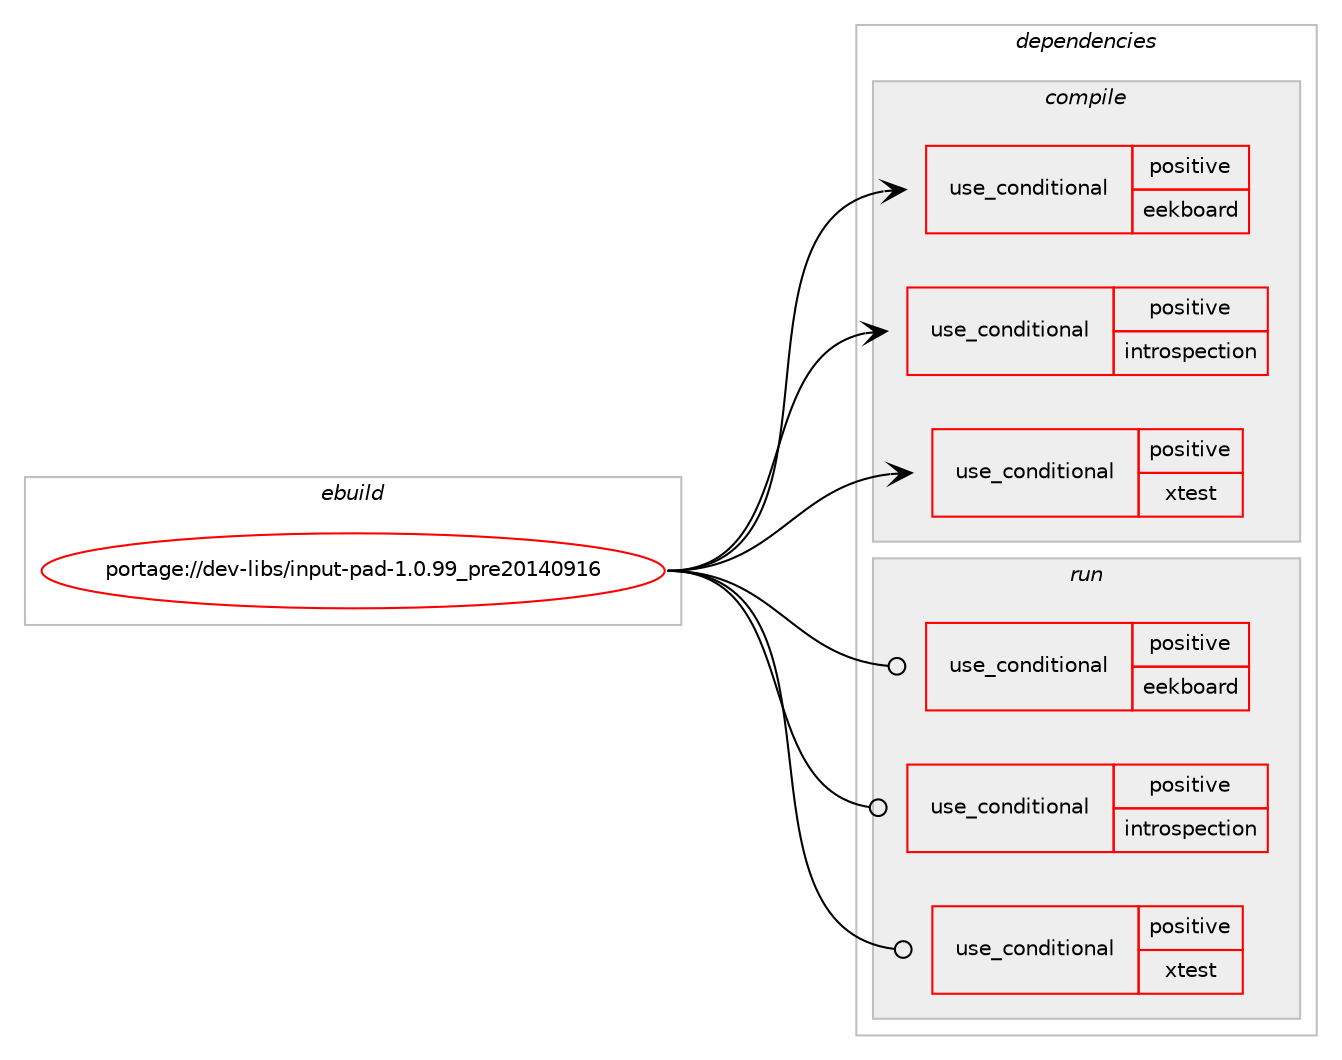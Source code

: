 digraph prolog {

# *************
# Graph options
# *************

newrank=true;
concentrate=true;
compound=true;
graph [rankdir=LR,fontname=Helvetica,fontsize=10,ranksep=1.5];#, ranksep=2.5, nodesep=0.2];
edge  [arrowhead=vee];
node  [fontname=Helvetica,fontsize=10];

# **********
# The ebuild
# **********

subgraph cluster_leftcol {
color=gray;
rank=same;
label=<<i>ebuild</i>>;
id [label="portage://dev-libs/input-pad-1.0.99_pre20140916", color=red, width=4, href="../dev-libs/input-pad-1.0.99_pre20140916.svg"];
}

# ****************
# The dependencies
# ****************

subgraph cluster_midcol {
color=gray;
label=<<i>dependencies</i>>;
subgraph cluster_compile {
fillcolor="#eeeeee";
style=filled;
label=<<i>compile</i>>;
subgraph cond25713 {
dependency54956 [label=<<TABLE BORDER="0" CELLBORDER="1" CELLSPACING="0" CELLPADDING="4"><TR><TD ROWSPAN="3" CELLPADDING="10">use_conditional</TD></TR><TR><TD>positive</TD></TR><TR><TD>eekboard</TD></TR></TABLE>>, shape=none, color=red];
# *** BEGIN UNKNOWN DEPENDENCY TYPE (TODO) ***
# dependency54956 -> package_dependency(portage://dev-libs/input-pad-1.0.99_pre20140916,install,no,dev-libs,eekboard,none,[,,],[],[])
# *** END UNKNOWN DEPENDENCY TYPE (TODO) ***

}
id:e -> dependency54956:w [weight=20,style="solid",arrowhead="vee"];
subgraph cond25714 {
dependency54957 [label=<<TABLE BORDER="0" CELLBORDER="1" CELLSPACING="0" CELLPADDING="4"><TR><TD ROWSPAN="3" CELLPADDING="10">use_conditional</TD></TR><TR><TD>positive</TD></TR><TR><TD>introspection</TD></TR></TABLE>>, shape=none, color=red];
# *** BEGIN UNKNOWN DEPENDENCY TYPE (TODO) ***
# dependency54957 -> package_dependency(portage://dev-libs/input-pad-1.0.99_pre20140916,install,no,dev-libs,gobject-introspection,none,[,,],[],[])
# *** END UNKNOWN DEPENDENCY TYPE (TODO) ***

}
id:e -> dependency54957:w [weight=20,style="solid",arrowhead="vee"];
subgraph cond25715 {
dependency54958 [label=<<TABLE BORDER="0" CELLBORDER="1" CELLSPACING="0" CELLPADDING="4"><TR><TD ROWSPAN="3" CELLPADDING="10">use_conditional</TD></TR><TR><TD>positive</TD></TR><TR><TD>xtest</TD></TR></TABLE>>, shape=none, color=red];
# *** BEGIN UNKNOWN DEPENDENCY TYPE (TODO) ***
# dependency54958 -> package_dependency(portage://dev-libs/input-pad-1.0.99_pre20140916,install,no,x11-libs,libXtst,none,[,,],[],[])
# *** END UNKNOWN DEPENDENCY TYPE (TODO) ***

}
id:e -> dependency54958:w [weight=20,style="solid",arrowhead="vee"];
# *** BEGIN UNKNOWN DEPENDENCY TYPE (TODO) ***
# id -> package_dependency(portage://dev-libs/input-pad-1.0.99_pre20140916,install,no,dev-libs,glib,none,[,,],[slot(2)],[])
# *** END UNKNOWN DEPENDENCY TYPE (TODO) ***

# *** BEGIN UNKNOWN DEPENDENCY TYPE (TODO) ***
# id -> package_dependency(portage://dev-libs/input-pad-1.0.99_pre20140916,install,no,dev-libs,libxml2,none,[,,],[],[])
# *** END UNKNOWN DEPENDENCY TYPE (TODO) ***

# *** BEGIN UNKNOWN DEPENDENCY TYPE (TODO) ***
# id -> package_dependency(portage://dev-libs/input-pad-1.0.99_pre20140916,install,no,virtual,libintl,none,[,,],[],[])
# *** END UNKNOWN DEPENDENCY TYPE (TODO) ***

# *** BEGIN UNKNOWN DEPENDENCY TYPE (TODO) ***
# id -> package_dependency(portage://dev-libs/input-pad-1.0.99_pre20140916,install,no,x11-libs,gtk+,none,[,,],[slot(3)],[])
# *** END UNKNOWN DEPENDENCY TYPE (TODO) ***

# *** BEGIN UNKNOWN DEPENDENCY TYPE (TODO) ***
# id -> package_dependency(portage://dev-libs/input-pad-1.0.99_pre20140916,install,no,x11-libs,libX11,none,[,,],[],[])
# *** END UNKNOWN DEPENDENCY TYPE (TODO) ***

# *** BEGIN UNKNOWN DEPENDENCY TYPE (TODO) ***
# id -> package_dependency(portage://dev-libs/input-pad-1.0.99_pre20140916,install,no,x11-libs,libxkbfile,none,[,,],[],[])
# *** END UNKNOWN DEPENDENCY TYPE (TODO) ***

# *** BEGIN UNKNOWN DEPENDENCY TYPE (TODO) ***
# id -> package_dependency(portage://dev-libs/input-pad-1.0.99_pre20140916,install,no,x11-libs,libxklavier,none,[,,],[],[])
# *** END UNKNOWN DEPENDENCY TYPE (TODO) ***

}
subgraph cluster_compileandrun {
fillcolor="#eeeeee";
style=filled;
label=<<i>compile and run</i>>;
}
subgraph cluster_run {
fillcolor="#eeeeee";
style=filled;
label=<<i>run</i>>;
subgraph cond25716 {
dependency54959 [label=<<TABLE BORDER="0" CELLBORDER="1" CELLSPACING="0" CELLPADDING="4"><TR><TD ROWSPAN="3" CELLPADDING="10">use_conditional</TD></TR><TR><TD>positive</TD></TR><TR><TD>eekboard</TD></TR></TABLE>>, shape=none, color=red];
# *** BEGIN UNKNOWN DEPENDENCY TYPE (TODO) ***
# dependency54959 -> package_dependency(portage://dev-libs/input-pad-1.0.99_pre20140916,run,no,dev-libs,eekboard,none,[,,],[],[])
# *** END UNKNOWN DEPENDENCY TYPE (TODO) ***

}
id:e -> dependency54959:w [weight=20,style="solid",arrowhead="odot"];
subgraph cond25717 {
dependency54960 [label=<<TABLE BORDER="0" CELLBORDER="1" CELLSPACING="0" CELLPADDING="4"><TR><TD ROWSPAN="3" CELLPADDING="10">use_conditional</TD></TR><TR><TD>positive</TD></TR><TR><TD>introspection</TD></TR></TABLE>>, shape=none, color=red];
# *** BEGIN UNKNOWN DEPENDENCY TYPE (TODO) ***
# dependency54960 -> package_dependency(portage://dev-libs/input-pad-1.0.99_pre20140916,run,no,dev-libs,gobject-introspection,none,[,,],[],[])
# *** END UNKNOWN DEPENDENCY TYPE (TODO) ***

}
id:e -> dependency54960:w [weight=20,style="solid",arrowhead="odot"];
subgraph cond25718 {
dependency54961 [label=<<TABLE BORDER="0" CELLBORDER="1" CELLSPACING="0" CELLPADDING="4"><TR><TD ROWSPAN="3" CELLPADDING="10">use_conditional</TD></TR><TR><TD>positive</TD></TR><TR><TD>xtest</TD></TR></TABLE>>, shape=none, color=red];
# *** BEGIN UNKNOWN DEPENDENCY TYPE (TODO) ***
# dependency54961 -> package_dependency(portage://dev-libs/input-pad-1.0.99_pre20140916,run,no,x11-libs,libXtst,none,[,,],[],[])
# *** END UNKNOWN DEPENDENCY TYPE (TODO) ***

}
id:e -> dependency54961:w [weight=20,style="solid",arrowhead="odot"];
# *** BEGIN UNKNOWN DEPENDENCY TYPE (TODO) ***
# id -> package_dependency(portage://dev-libs/input-pad-1.0.99_pre20140916,run,no,dev-libs,glib,none,[,,],[slot(2)],[])
# *** END UNKNOWN DEPENDENCY TYPE (TODO) ***

# *** BEGIN UNKNOWN DEPENDENCY TYPE (TODO) ***
# id -> package_dependency(portage://dev-libs/input-pad-1.0.99_pre20140916,run,no,dev-libs,libxml2,none,[,,],[],[])
# *** END UNKNOWN DEPENDENCY TYPE (TODO) ***

# *** BEGIN UNKNOWN DEPENDENCY TYPE (TODO) ***
# id -> package_dependency(portage://dev-libs/input-pad-1.0.99_pre20140916,run,no,virtual,libintl,none,[,,],[],[])
# *** END UNKNOWN DEPENDENCY TYPE (TODO) ***

# *** BEGIN UNKNOWN DEPENDENCY TYPE (TODO) ***
# id -> package_dependency(portage://dev-libs/input-pad-1.0.99_pre20140916,run,no,x11-libs,gtk+,none,[,,],[slot(3)],[])
# *** END UNKNOWN DEPENDENCY TYPE (TODO) ***

# *** BEGIN UNKNOWN DEPENDENCY TYPE (TODO) ***
# id -> package_dependency(portage://dev-libs/input-pad-1.0.99_pre20140916,run,no,x11-libs,libX11,none,[,,],[],[])
# *** END UNKNOWN DEPENDENCY TYPE (TODO) ***

# *** BEGIN UNKNOWN DEPENDENCY TYPE (TODO) ***
# id -> package_dependency(portage://dev-libs/input-pad-1.0.99_pre20140916,run,no,x11-libs,libxkbfile,none,[,,],[],[])
# *** END UNKNOWN DEPENDENCY TYPE (TODO) ***

# *** BEGIN UNKNOWN DEPENDENCY TYPE (TODO) ***
# id -> package_dependency(portage://dev-libs/input-pad-1.0.99_pre20140916,run,no,x11-libs,libxklavier,none,[,,],[],[])
# *** END UNKNOWN DEPENDENCY TYPE (TODO) ***

}
}

# **************
# The candidates
# **************

subgraph cluster_choices {
rank=same;
color=gray;
label=<<i>candidates</i>>;

}

}
